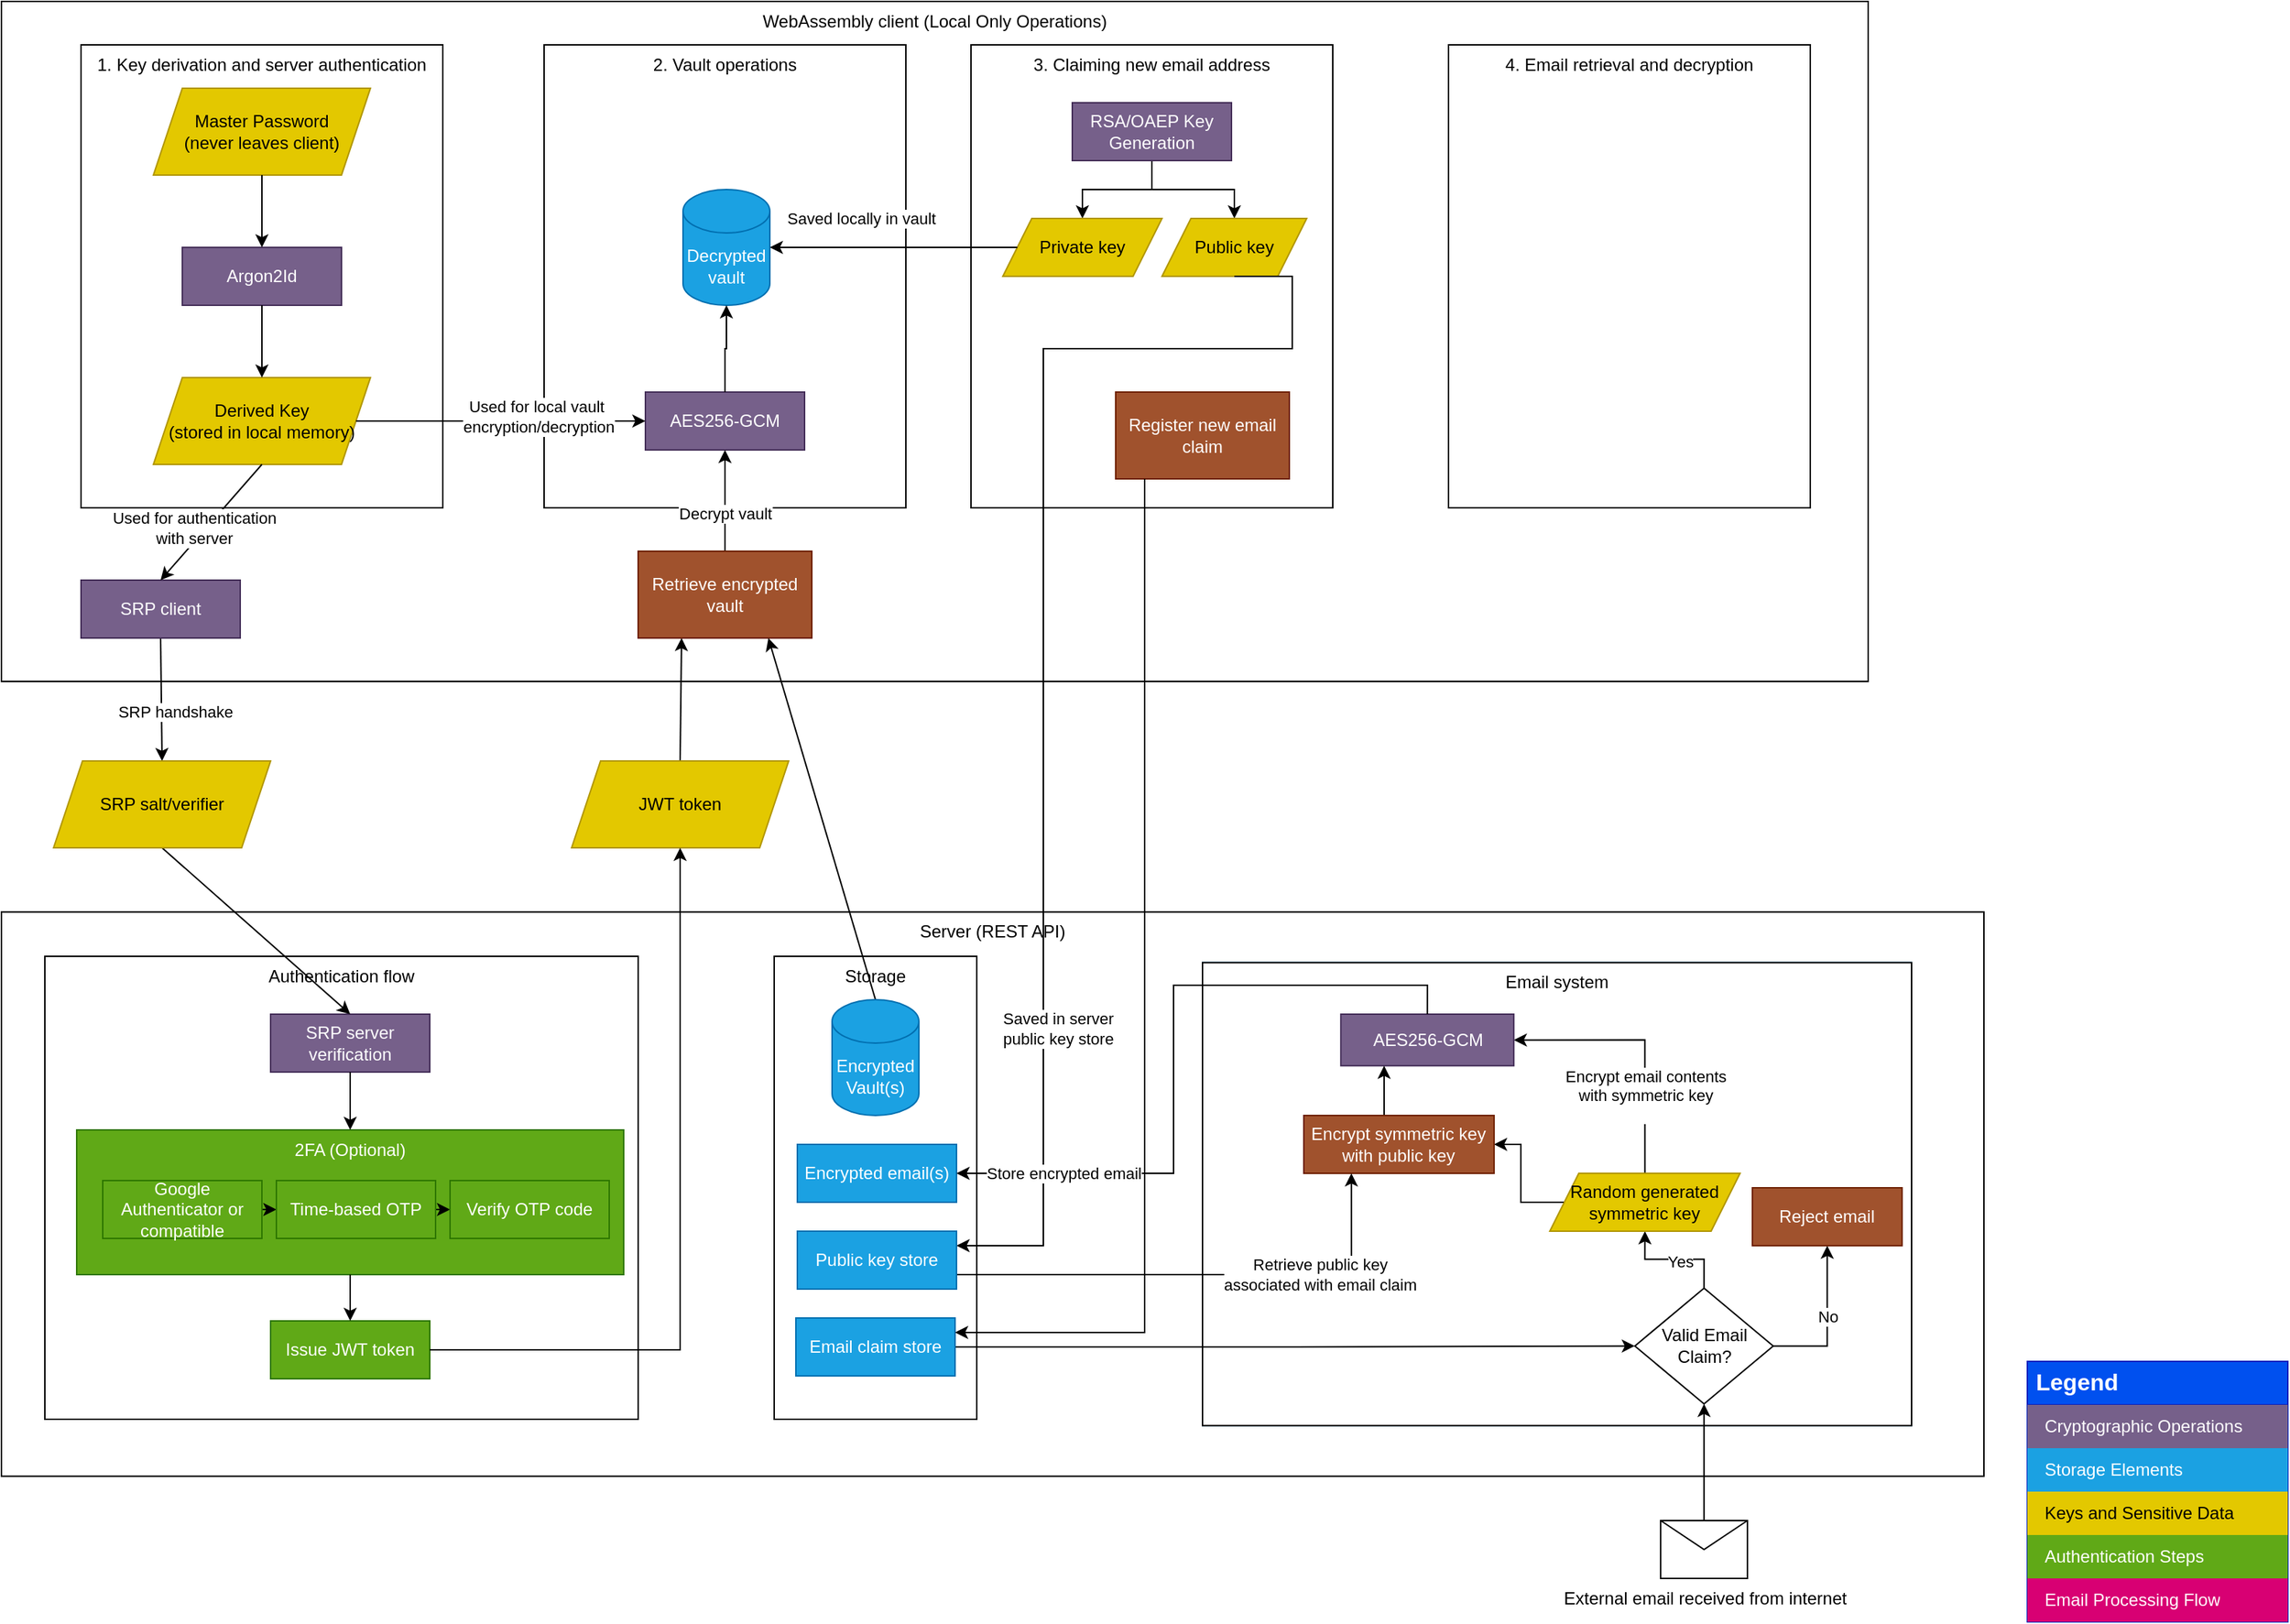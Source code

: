 <mxfile version="24.7.17">
  <diagram name="Page-1" id="ykhTdbPCDOXpVAqZYsCj">
    <mxGraphModel dx="1495" dy="1052" grid="1" gridSize="10" guides="1" tooltips="1" connect="1" arrows="1" fold="1" page="1" pageScale="1" pageWidth="1654" pageHeight="1169" math="0" shadow="0">
      <root>
        <mxCell id="0" />
        <mxCell id="1" parent="0" />
        <mxCell id="6F2B19X3ZkVbRV3rCgbW-15" value="WebAssembly client (Local Only Operations)" style="rounded=0;whiteSpace=wrap;html=1;verticalAlign=top;" vertex="1" parent="1">
          <mxGeometry x="40" y="30" width="1290" height="470" as="geometry" />
        </mxCell>
        <mxCell id="6F2B19X3ZkVbRV3rCgbW-63" value="2. Vault operations" style="rounded=0;whiteSpace=wrap;html=1;verticalAlign=top;" vertex="1" parent="1">
          <mxGeometry x="415" y="60" width="250" height="320" as="geometry" />
        </mxCell>
        <mxCell id="6F2B19X3ZkVbRV3rCgbW-1" value="Legend" style="shape=table;startSize=30;container=1;collapsible=0;childLayout=tableLayout;fontSize=16;align=left;verticalAlign=top;fillColor=#0050ef;strokeColor=#001DBC;fontColor=#ffffff;fontStyle=1;spacingLeft=6;spacing=0;resizable=0;" vertex="1" parent="1">
          <mxGeometry x="1440" y="970" width="180" height="180" as="geometry" />
        </mxCell>
        <mxCell id="6F2B19X3ZkVbRV3rCgbW-2" value="" style="shape=tableRow;horizontal=0;startSize=0;swimlaneHead=0;swimlaneBody=0;strokeColor=inherit;top=0;left=0;bottom=0;right=0;collapsible=0;dropTarget=0;fillColor=none;points=[[0,0.5],[1,0.5]];portConstraint=eastwest;fontSize=12;" vertex="1" parent="6F2B19X3ZkVbRV3rCgbW-1">
          <mxGeometry y="30" width="180" height="30" as="geometry" />
        </mxCell>
        <mxCell id="6F2B19X3ZkVbRV3rCgbW-3" value="Cryptographic Operations" style="shape=partialRectangle;html=1;whiteSpace=wrap;connectable=0;strokeColor=#432D57;overflow=hidden;fillColor=#76608a;top=0;left=0;bottom=0;right=0;pointerEvents=1;fontSize=12;align=left;fontColor=#ffffff;spacingLeft=10;spacingRight=4;" vertex="1" parent="6F2B19X3ZkVbRV3rCgbW-2">
          <mxGeometry width="180" height="30" as="geometry">
            <mxRectangle width="180" height="30" as="alternateBounds" />
          </mxGeometry>
        </mxCell>
        <mxCell id="6F2B19X3ZkVbRV3rCgbW-4" value="" style="shape=tableRow;horizontal=0;startSize=0;swimlaneHead=0;swimlaneBody=0;strokeColor=#10739e;top=0;left=0;bottom=0;right=0;collapsible=0;dropTarget=0;fillColor=#b1ddf0;points=[[0,0.5],[1,0.5]];portConstraint=eastwest;fontSize=12;" vertex="1" parent="6F2B19X3ZkVbRV3rCgbW-1">
          <mxGeometry y="60" width="180" height="30" as="geometry" />
        </mxCell>
        <mxCell id="6F2B19X3ZkVbRV3rCgbW-5" value="Storage Elements" style="shape=partialRectangle;html=1;whiteSpace=wrap;connectable=0;strokeColor=#006EAF;overflow=hidden;fillColor=#1ba1e2;top=0;left=0;bottom=0;right=0;pointerEvents=1;fontSize=12;align=left;spacingLeft=10;spacingRight=4;fontColor=#ffffff;" vertex="1" parent="6F2B19X3ZkVbRV3rCgbW-4">
          <mxGeometry width="180" height="30" as="geometry">
            <mxRectangle width="180" height="30" as="alternateBounds" />
          </mxGeometry>
        </mxCell>
        <mxCell id="6F2B19X3ZkVbRV3rCgbW-6" value="" style="shape=tableRow;horizontal=0;startSize=0;swimlaneHead=0;swimlaneBody=0;strokeColor=#B09500;top=0;left=0;bottom=0;right=0;collapsible=0;dropTarget=0;fillColor=#e3c800;points=[[0,0.5],[1,0.5]];portConstraint=eastwest;fontSize=12;fontColor=#000000;" vertex="1" parent="6F2B19X3ZkVbRV3rCgbW-1">
          <mxGeometry y="90" width="180" height="30" as="geometry" />
        </mxCell>
        <mxCell id="6F2B19X3ZkVbRV3rCgbW-7" value="Keys and Sensitive Data" style="shape=partialRectangle;html=1;whiteSpace=wrap;connectable=0;strokeColor=#B09500;overflow=hidden;fillColor=#e3c800;top=0;left=0;bottom=0;right=0;pointerEvents=1;fontSize=12;align=left;fontColor=#000000;spacingLeft=10;spacingRight=4;" vertex="1" parent="6F2B19X3ZkVbRV3rCgbW-6">
          <mxGeometry width="180" height="30" as="geometry">
            <mxRectangle width="180" height="30" as="alternateBounds" />
          </mxGeometry>
        </mxCell>
        <mxCell id="6F2B19X3ZkVbRV3rCgbW-10" value="" style="shape=tableRow;horizontal=0;startSize=0;swimlaneHead=0;swimlaneBody=0;strokeColor=inherit;top=0;left=0;bottom=0;right=0;collapsible=0;dropTarget=0;fillColor=none;points=[[0,0.5],[1,0.5]];portConstraint=eastwest;fontSize=12;" vertex="1" parent="6F2B19X3ZkVbRV3rCgbW-1">
          <mxGeometry y="120" width="180" height="30" as="geometry" />
        </mxCell>
        <mxCell id="6F2B19X3ZkVbRV3rCgbW-11" value="Authentication Steps" style="shape=partialRectangle;html=1;whiteSpace=wrap;connectable=0;strokeColor=#2D7600;overflow=hidden;fillColor=#60a917;top=0;left=0;bottom=0;right=0;pointerEvents=1;fontSize=12;align=left;spacingLeft=10;spacingRight=4;fontColor=#ffffff;" vertex="1" parent="6F2B19X3ZkVbRV3rCgbW-10">
          <mxGeometry width="180" height="30" as="geometry">
            <mxRectangle width="180" height="30" as="alternateBounds" />
          </mxGeometry>
        </mxCell>
        <mxCell id="6F2B19X3ZkVbRV3rCgbW-12" value="" style="shape=tableRow;horizontal=0;startSize=0;swimlaneHead=0;swimlaneBody=0;strokeColor=inherit;top=0;left=0;bottom=0;right=0;collapsible=0;dropTarget=0;fillColor=none;points=[[0,0.5],[1,0.5]];portConstraint=eastwest;fontSize=12;" vertex="1" parent="6F2B19X3ZkVbRV3rCgbW-1">
          <mxGeometry y="150" width="180" height="30" as="geometry" />
        </mxCell>
        <mxCell id="6F2B19X3ZkVbRV3rCgbW-13" value="Email Processing Flow" style="shape=partialRectangle;html=1;whiteSpace=wrap;connectable=0;strokeColor=#A50040;overflow=hidden;fillColor=#d80073;top=0;left=0;bottom=0;right=0;pointerEvents=1;fontSize=12;align=left;fontColor=#ffffff;spacingLeft=10;spacingRight=4;" vertex="1" parent="6F2B19X3ZkVbRV3rCgbW-12">
          <mxGeometry width="180" height="30" as="geometry">
            <mxRectangle width="180" height="30" as="alternateBounds" />
          </mxGeometry>
        </mxCell>
        <mxCell id="6F2B19X3ZkVbRV3rCgbW-32" value="Server (REST API)" style="rounded=0;whiteSpace=wrap;html=1;verticalAlign=top;" vertex="1" parent="1">
          <mxGeometry x="40" y="659.35" width="1370" height="390" as="geometry" />
        </mxCell>
        <mxCell id="6F2B19X3ZkVbRV3rCgbW-43" value="" style="group;fillColor=#76608a;fontColor=#ffffff;strokeColor=#432D57;" vertex="1" connectable="0" parent="1">
          <mxGeometry x="70" y="690" width="410" height="320" as="geometry" />
        </mxCell>
        <mxCell id="6F2B19X3ZkVbRV3rCgbW-33" value="Authentication flow" style="rounded=0;whiteSpace=wrap;html=1;verticalAlign=top;" vertex="1" parent="6F2B19X3ZkVbRV3rCgbW-43">
          <mxGeometry width="410" height="320" as="geometry" />
        </mxCell>
        <mxCell id="6F2B19X3ZkVbRV3rCgbW-34" value="SRP server verification" style="text;html=1;align=center;verticalAlign=middle;whiteSpace=wrap;rounded=0;fillColor=#76608a;strokeColor=#432D57;fontColor=#ffffff;" vertex="1" parent="6F2B19X3ZkVbRV3rCgbW-43">
          <mxGeometry x="156" y="40" width="110" height="40" as="geometry" />
        </mxCell>
        <mxCell id="6F2B19X3ZkVbRV3rCgbW-35" value="2FA (Optional)" style="text;html=1;align=center;verticalAlign=top;whiteSpace=wrap;rounded=0;fillColor=#60a917;strokeColor=#2D7600;fontColor=#ffffff;" vertex="1" parent="6F2B19X3ZkVbRV3rCgbW-43">
          <mxGeometry x="22" y="120" width="378" height="100" as="geometry" />
        </mxCell>
        <mxCell id="6F2B19X3ZkVbRV3rCgbW-81" style="edgeStyle=orthogonalEdgeStyle;rounded=0;orthogonalLoop=1;jettySize=auto;html=1;exitX=1;exitY=0.5;exitDx=0;exitDy=0;entryX=0;entryY=0.5;entryDx=0;entryDy=0;" edge="1" parent="6F2B19X3ZkVbRV3rCgbW-43" source="6F2B19X3ZkVbRV3rCgbW-36" target="6F2B19X3ZkVbRV3rCgbW-37">
          <mxGeometry relative="1" as="geometry" />
        </mxCell>
        <mxCell id="6F2B19X3ZkVbRV3rCgbW-36" value="Google Authenticator or compatible" style="text;html=1;align=center;verticalAlign=middle;whiteSpace=wrap;rounded=0;fillColor=#60a917;strokeColor=#2D7600;fontColor=#ffffff;" vertex="1" parent="6F2B19X3ZkVbRV3rCgbW-43">
          <mxGeometry x="40" y="155" width="110" height="40" as="geometry" />
        </mxCell>
        <mxCell id="6F2B19X3ZkVbRV3rCgbW-82" style="edgeStyle=orthogonalEdgeStyle;rounded=0;orthogonalLoop=1;jettySize=auto;html=1;exitX=1;exitY=0.5;exitDx=0;exitDy=0;entryX=0;entryY=0.5;entryDx=0;entryDy=0;" edge="1" parent="6F2B19X3ZkVbRV3rCgbW-43" source="6F2B19X3ZkVbRV3rCgbW-37" target="6F2B19X3ZkVbRV3rCgbW-38">
          <mxGeometry relative="1" as="geometry" />
        </mxCell>
        <mxCell id="6F2B19X3ZkVbRV3rCgbW-37" value="Time-based OTP" style="text;html=1;align=center;verticalAlign=middle;whiteSpace=wrap;rounded=0;fillColor=#60a917;strokeColor=#2D7600;fontColor=#ffffff;" vertex="1" parent="6F2B19X3ZkVbRV3rCgbW-43">
          <mxGeometry x="160" y="155" width="110" height="40" as="geometry" />
        </mxCell>
        <mxCell id="6F2B19X3ZkVbRV3rCgbW-38" value="Verify OTP code" style="text;html=1;align=center;verticalAlign=middle;whiteSpace=wrap;rounded=0;fillColor=#60a917;strokeColor=#2D7600;fontColor=#ffffff;" vertex="1" parent="6F2B19X3ZkVbRV3rCgbW-43">
          <mxGeometry x="280" y="155" width="110" height="40" as="geometry" />
        </mxCell>
        <mxCell id="6F2B19X3ZkVbRV3rCgbW-39" value="Issue JWT token" style="text;html=1;align=center;verticalAlign=middle;whiteSpace=wrap;rounded=0;fillColor=#60a917;strokeColor=#2D7600;fontColor=#ffffff;" vertex="1" parent="6F2B19X3ZkVbRV3rCgbW-43">
          <mxGeometry x="156" y="252" width="110" height="40" as="geometry" />
        </mxCell>
        <mxCell id="6F2B19X3ZkVbRV3rCgbW-40" value="" style="endArrow=classic;html=1;rounded=0;entryX=0.5;entryY=0;entryDx=0;entryDy=0;exitX=0.5;exitY=1;exitDx=0;exitDy=0;" edge="1" parent="6F2B19X3ZkVbRV3rCgbW-43" source="6F2B19X3ZkVbRV3rCgbW-34" target="6F2B19X3ZkVbRV3rCgbW-35">
          <mxGeometry width="50" height="50" relative="1" as="geometry">
            <mxPoint x="-250" y="440" as="sourcePoint" />
            <mxPoint x="-200" y="390" as="targetPoint" />
          </mxGeometry>
        </mxCell>
        <mxCell id="6F2B19X3ZkVbRV3rCgbW-41" value="" style="endArrow=classic;html=1;rounded=0;entryX=0.5;entryY=0;entryDx=0;entryDy=0;exitX=0.5;exitY=1;exitDx=0;exitDy=0;" edge="1" parent="6F2B19X3ZkVbRV3rCgbW-43" source="6F2B19X3ZkVbRV3rCgbW-35" target="6F2B19X3ZkVbRV3rCgbW-39">
          <mxGeometry width="50" height="50" relative="1" as="geometry">
            <mxPoint x="221" y="100" as="sourcePoint" />
            <mxPoint x="221" y="130" as="targetPoint" />
          </mxGeometry>
        </mxCell>
        <mxCell id="6F2B19X3ZkVbRV3rCgbW-44" value="" style="endArrow=classic;html=1;rounded=0;entryX=0.5;entryY=0;entryDx=0;entryDy=0;exitX=0.5;exitY=1;exitDx=0;exitDy=0;" edge="1" parent="1" source="6F2B19X3ZkVbRV3rCgbW-26" target="6F2B19X3ZkVbRV3rCgbW-66">
          <mxGeometry width="50" height="50" relative="1" as="geometry">
            <mxPoint x="300" y="620" as="sourcePoint" />
            <mxPoint x="350" y="570" as="targetPoint" />
          </mxGeometry>
        </mxCell>
        <mxCell id="6F2B19X3ZkVbRV3rCgbW-45" value="SRP handshake" style="edgeLabel;html=1;align=center;verticalAlign=middle;resizable=0;points=[];" vertex="1" connectable="0" parent="6F2B19X3ZkVbRV3rCgbW-44">
          <mxGeometry x="-0.165" y="1" relative="1" as="geometry">
            <mxPoint x="8" y="15" as="offset" />
          </mxGeometry>
        </mxCell>
        <mxCell id="6F2B19X3ZkVbRV3rCgbW-27" value="AES256-GCM" style="text;html=1;align=center;verticalAlign=middle;whiteSpace=wrap;rounded=0;fillColor=#76608a;fontColor=#ffffff;strokeColor=#432D57;" vertex="1" parent="1">
          <mxGeometry x="485" y="300" width="110" height="40" as="geometry" />
        </mxCell>
        <mxCell id="6F2B19X3ZkVbRV3rCgbW-26" value="SRP client" style="text;html=1;align=center;verticalAlign=middle;whiteSpace=wrap;rounded=0;fillColor=#76608a;fontColor=#ffffff;strokeColor=#432D57;" vertex="1" parent="1">
          <mxGeometry x="95" y="430" width="110" height="40" as="geometry" />
        </mxCell>
        <mxCell id="6F2B19X3ZkVbRV3rCgbW-60" value="1. Key derivation and server authentication" style="rounded=0;whiteSpace=wrap;html=1;verticalAlign=top;" vertex="1" parent="1">
          <mxGeometry x="95" y="60" width="250" height="320" as="geometry" />
        </mxCell>
        <mxCell id="6F2B19X3ZkVbRV3rCgbW-16" value="Master Password &lt;br&gt;(never leaves client)" style="shape=parallelogram;perimeter=parallelogramPerimeter;whiteSpace=wrap;html=1;fixedSize=1;fillColor=#e3c800;fontColor=#000000;strokeColor=#B09500;" vertex="1" parent="1">
          <mxGeometry x="145" y="90" width="150" height="60" as="geometry" />
        </mxCell>
        <mxCell id="6F2B19X3ZkVbRV3rCgbW-20" value="Argon2Id" style="text;html=1;align=center;verticalAlign=middle;whiteSpace=wrap;rounded=0;fillColor=#76608a;fontColor=#ffffff;strokeColor=#432D57;" vertex="1" parent="1">
          <mxGeometry x="165" y="200" width="110" height="40" as="geometry" />
        </mxCell>
        <mxCell id="6F2B19X3ZkVbRV3rCgbW-22" value="" style="endArrow=classic;html=1;rounded=0;exitX=0.5;exitY=1;exitDx=0;exitDy=0;" edge="1" parent="1" source="6F2B19X3ZkVbRV3rCgbW-16" target="6F2B19X3ZkVbRV3rCgbW-20">
          <mxGeometry width="50" height="50" relative="1" as="geometry">
            <mxPoint x="405" y="260" as="sourcePoint" />
            <mxPoint x="455" y="210" as="targetPoint" />
          </mxGeometry>
        </mxCell>
        <mxCell id="6F2B19X3ZkVbRV3rCgbW-23" value="Derived Key &lt;br&gt;(stored in local memory)" style="shape=parallelogram;perimeter=parallelogramPerimeter;whiteSpace=wrap;html=1;fixedSize=1;fillColor=#e3c800;fontColor=#000000;strokeColor=#B09500;" vertex="1" parent="1">
          <mxGeometry x="145" y="290" width="150" height="60" as="geometry" />
        </mxCell>
        <mxCell id="6F2B19X3ZkVbRV3rCgbW-24" value="" style="endArrow=classic;html=1;rounded=0;exitX=0.5;exitY=1;exitDx=0;exitDy=0;entryX=0.5;entryY=0;entryDx=0;entryDy=0;" edge="1" parent="1" source="6F2B19X3ZkVbRV3rCgbW-20" target="6F2B19X3ZkVbRV3rCgbW-23">
          <mxGeometry width="50" height="50" relative="1" as="geometry">
            <mxPoint x="405" y="260" as="sourcePoint" />
            <mxPoint x="455" y="210" as="targetPoint" />
          </mxGeometry>
        </mxCell>
        <mxCell id="6F2B19X3ZkVbRV3rCgbW-29" value="" style="endArrow=none;html=1;rounded=0;entryX=1;entryY=0.5;entryDx=0;entryDy=0;exitX=0;exitY=0.5;exitDx=0;exitDy=0;startArrow=classic;startFill=1;endFill=0;" edge="1" parent="1" source="6F2B19X3ZkVbRV3rCgbW-27" target="6F2B19X3ZkVbRV3rCgbW-23">
          <mxGeometry width="50" height="50" relative="1" as="geometry">
            <mxPoint x="420" y="530" as="sourcePoint" />
            <mxPoint x="470" y="480" as="targetPoint" />
          </mxGeometry>
        </mxCell>
        <mxCell id="6F2B19X3ZkVbRV3rCgbW-31" value="Used for local vault&amp;nbsp;&lt;div&gt;encryption/decryption&lt;/div&gt;" style="edgeLabel;html=1;align=center;verticalAlign=middle;resizable=0;points=[];" vertex="1" connectable="0" parent="6F2B19X3ZkVbRV3rCgbW-29">
          <mxGeometry x="-0.255" y="-3" relative="1" as="geometry">
            <mxPoint as="offset" />
          </mxGeometry>
        </mxCell>
        <mxCell id="6F2B19X3ZkVbRV3rCgbW-28" value="" style="endArrow=classic;html=1;rounded=0;exitX=0.5;exitY=1;exitDx=0;exitDy=0;entryX=0.5;entryY=0;entryDx=0;entryDy=0;curved=1;" edge="1" parent="1" source="6F2B19X3ZkVbRV3rCgbW-23" target="6F2B19X3ZkVbRV3rCgbW-26">
          <mxGeometry width="50" height="50" relative="1" as="geometry">
            <mxPoint x="420" y="530" as="sourcePoint" />
            <mxPoint x="470" y="480" as="targetPoint" />
          </mxGeometry>
        </mxCell>
        <mxCell id="6F2B19X3ZkVbRV3rCgbW-30" value="Used for authentication&lt;br&gt;with server" style="edgeLabel;html=1;align=center;verticalAlign=middle;resizable=0;points=[];" vertex="1" connectable="0" parent="6F2B19X3ZkVbRV3rCgbW-28">
          <mxGeometry x="-0.176" y="2" relative="1" as="geometry">
            <mxPoint x="-20" y="9" as="offset" />
          </mxGeometry>
        </mxCell>
        <mxCell id="6F2B19X3ZkVbRV3rCgbW-69" style="rounded=0;orthogonalLoop=1;jettySize=auto;html=1;exitX=0.5;exitY=0;exitDx=0;exitDy=0;entryX=0.25;entryY=1;entryDx=0;entryDy=0;" edge="1" parent="1" source="6F2B19X3ZkVbRV3rCgbW-58" target="6F2B19X3ZkVbRV3rCgbW-68">
          <mxGeometry relative="1" as="geometry" />
        </mxCell>
        <mxCell id="6F2B19X3ZkVbRV3rCgbW-58" value="JWT token" style="shape=parallelogram;perimeter=parallelogramPerimeter;whiteSpace=wrap;html=1;fixedSize=1;fillColor=#e3c800;fontColor=#000000;strokeColor=#B09500;" vertex="1" parent="1">
          <mxGeometry x="434" y="555" width="150" height="60" as="geometry" />
        </mxCell>
        <mxCell id="6F2B19X3ZkVbRV3rCgbW-59" value="" style="endArrow=classic;html=1;rounded=0;entryX=0.5;entryY=1;entryDx=0;entryDy=0;exitX=1;exitY=0.5;exitDx=0;exitDy=0;edgeStyle=orthogonalEdgeStyle;" edge="1" parent="1" source="6F2B19X3ZkVbRV3rCgbW-39" target="6F2B19X3ZkVbRV3rCgbW-58">
          <mxGeometry width="50" height="50" relative="1" as="geometry">
            <mxPoint x="291" y="920" as="sourcePoint" />
            <mxPoint x="291" y="952" as="targetPoint" />
          </mxGeometry>
        </mxCell>
        <mxCell id="6F2B19X3ZkVbRV3rCgbW-67" style="rounded=0;orthogonalLoop=1;jettySize=auto;html=1;exitX=0.5;exitY=1;exitDx=0;exitDy=0;entryX=0.5;entryY=0;entryDx=0;entryDy=0;" edge="1" parent="1" source="6F2B19X3ZkVbRV3rCgbW-66" target="6F2B19X3ZkVbRV3rCgbW-34">
          <mxGeometry relative="1" as="geometry" />
        </mxCell>
        <mxCell id="6F2B19X3ZkVbRV3rCgbW-66" value="SRP salt/verifier" style="shape=parallelogram;perimeter=parallelogramPerimeter;whiteSpace=wrap;html=1;fixedSize=1;fillColor=#e3c800;fontColor=#000000;strokeColor=#B09500;" vertex="1" parent="1">
          <mxGeometry x="76" y="555" width="150" height="60" as="geometry" />
        </mxCell>
        <mxCell id="6F2B19X3ZkVbRV3rCgbW-72" style="edgeStyle=orthogonalEdgeStyle;rounded=0;orthogonalLoop=1;jettySize=auto;html=1;exitX=0.5;exitY=0;exitDx=0;exitDy=0;entryX=0.5;entryY=1;entryDx=0;entryDy=0;" edge="1" parent="1" source="6F2B19X3ZkVbRV3rCgbW-68" target="6F2B19X3ZkVbRV3rCgbW-27">
          <mxGeometry relative="1" as="geometry" />
        </mxCell>
        <mxCell id="6F2B19X3ZkVbRV3rCgbW-73" value="Decrypt vault" style="edgeLabel;html=1;align=center;verticalAlign=middle;resizable=0;points=[];" vertex="1" connectable="0" parent="6F2B19X3ZkVbRV3rCgbW-72">
          <mxGeometry x="-0.26" relative="1" as="geometry">
            <mxPoint as="offset" />
          </mxGeometry>
        </mxCell>
        <mxCell id="6F2B19X3ZkVbRV3rCgbW-68" value="Retrieve encrypted vault" style="rounded=0;whiteSpace=wrap;html=1;fillColor=#a0522d;fontColor=#ffffff;strokeColor=#6D1F00;" vertex="1" parent="1">
          <mxGeometry x="480" y="410" width="120" height="60" as="geometry" />
        </mxCell>
        <mxCell id="6F2B19X3ZkVbRV3rCgbW-47" value="Storage" style="rounded=0;whiteSpace=wrap;html=1;verticalAlign=top;container=0;" vertex="1" parent="1">
          <mxGeometry x="574" y="690" width="140" height="320" as="geometry" />
        </mxCell>
        <mxCell id="6F2B19X3ZkVbRV3rCgbW-70" style="rounded=0;orthogonalLoop=1;jettySize=auto;html=1;exitX=0.5;exitY=0;exitDx=0;exitDy=0;exitPerimeter=0;entryX=0.75;entryY=1;entryDx=0;entryDy=0;" edge="1" parent="1" source="6F2B19X3ZkVbRV3rCgbW-56" target="6F2B19X3ZkVbRV3rCgbW-68">
          <mxGeometry relative="1" as="geometry" />
        </mxCell>
        <mxCell id="6F2B19X3ZkVbRV3rCgbW-56" value="Encrypted Vault(s)" style="shape=cylinder3;whiteSpace=wrap;html=1;boundedLbl=1;backgroundOutline=1;size=15;fillColor=#1ba1e2;fontColor=#ffffff;strokeColor=#006EAF;container=0;" vertex="1" parent="1">
          <mxGeometry x="614" y="720" width="60" height="80" as="geometry" />
        </mxCell>
        <mxCell id="6F2B19X3ZkVbRV3rCgbW-74" value="Decrypted vault" style="shape=cylinder3;whiteSpace=wrap;html=1;boundedLbl=1;backgroundOutline=1;size=15;fillColor=#1ba1e2;fontColor=#ffffff;strokeColor=#006EAF;container=0;" vertex="1" parent="1">
          <mxGeometry x="511" y="160" width="60" height="80" as="geometry" />
        </mxCell>
        <mxCell id="6F2B19X3ZkVbRV3rCgbW-75" style="edgeStyle=orthogonalEdgeStyle;rounded=0;orthogonalLoop=1;jettySize=auto;html=1;exitX=0.5;exitY=0;exitDx=0;exitDy=0;entryX=0.5;entryY=1;entryDx=0;entryDy=0;entryPerimeter=0;" edge="1" parent="1" source="6F2B19X3ZkVbRV3rCgbW-27" target="6F2B19X3ZkVbRV3rCgbW-74">
          <mxGeometry relative="1" as="geometry" />
        </mxCell>
        <mxCell id="6F2B19X3ZkVbRV3rCgbW-76" value="3. Claiming new email address" style="rounded=0;whiteSpace=wrap;html=1;verticalAlign=top;" vertex="1" parent="1">
          <mxGeometry x="710" y="60" width="250" height="320" as="geometry" />
        </mxCell>
        <mxCell id="6F2B19X3ZkVbRV3rCgbW-83" style="edgeStyle=orthogonalEdgeStyle;rounded=0;orthogonalLoop=1;jettySize=auto;html=1;exitX=0.5;exitY=1;exitDx=0;exitDy=0;entryX=0.5;entryY=0;entryDx=0;entryDy=0;" edge="1" parent="1" source="6F2B19X3ZkVbRV3rCgbW-77" target="6F2B19X3ZkVbRV3rCgbW-79">
          <mxGeometry relative="1" as="geometry" />
        </mxCell>
        <mxCell id="6F2B19X3ZkVbRV3rCgbW-100" style="edgeStyle=orthogonalEdgeStyle;rounded=0;orthogonalLoop=1;jettySize=auto;html=1;exitX=0.5;exitY=1;exitDx=0;exitDy=0;entryX=0.5;entryY=0;entryDx=0;entryDy=0;" edge="1" parent="1" source="6F2B19X3ZkVbRV3rCgbW-77" target="6F2B19X3ZkVbRV3rCgbW-78">
          <mxGeometry relative="1" as="geometry" />
        </mxCell>
        <mxCell id="6F2B19X3ZkVbRV3rCgbW-77" value="RSA/OAEP Key Generation" style="text;html=1;align=center;verticalAlign=middle;whiteSpace=wrap;rounded=0;fillColor=#76608a;fontColor=#ffffff;strokeColor=#432D57;" vertex="1" parent="1">
          <mxGeometry x="780" y="100" width="110" height="40" as="geometry" />
        </mxCell>
        <mxCell id="6F2B19X3ZkVbRV3rCgbW-78" value="Public key" style="shape=parallelogram;perimeter=parallelogramPerimeter;whiteSpace=wrap;html=1;fixedSize=1;fillColor=#e3c800;fontColor=#000000;strokeColor=#B09500;" vertex="1" parent="1">
          <mxGeometry x="842" y="180" width="100" height="40" as="geometry" />
        </mxCell>
        <mxCell id="6F2B19X3ZkVbRV3rCgbW-79" value="Private key" style="shape=parallelogram;perimeter=parallelogramPerimeter;whiteSpace=wrap;html=1;fixedSize=1;fillColor=#e3c800;fontColor=#000000;strokeColor=#B09500;" vertex="1" parent="1">
          <mxGeometry x="732" y="180" width="110" height="40" as="geometry" />
        </mxCell>
        <mxCell id="6F2B19X3ZkVbRV3rCgbW-84" style="edgeStyle=orthogonalEdgeStyle;rounded=0;orthogonalLoop=1;jettySize=auto;html=1;exitX=0;exitY=0.5;exitDx=0;exitDy=0;entryX=1;entryY=0.5;entryDx=0;entryDy=0;entryPerimeter=0;" edge="1" parent="1" source="6F2B19X3ZkVbRV3rCgbW-79" target="6F2B19X3ZkVbRV3rCgbW-74">
          <mxGeometry relative="1" as="geometry" />
        </mxCell>
        <mxCell id="6F2B19X3ZkVbRV3rCgbW-85" value="Saved locally in vault" style="edgeLabel;html=1;align=center;verticalAlign=middle;resizable=0;points=[];" vertex="1" connectable="0" parent="6F2B19X3ZkVbRV3rCgbW-84">
          <mxGeometry x="0.335" y="3" relative="1" as="geometry">
            <mxPoint x="6" y="-23" as="offset" />
          </mxGeometry>
        </mxCell>
        <mxCell id="6F2B19X3ZkVbRV3rCgbW-86" value="" style="group;fillColor=#1ba1e2;fontColor=#ffffff;strokeColor=#006EAF;" vertex="1" connectable="0" parent="1">
          <mxGeometry x="870" y="694.35" width="490" height="320" as="geometry" />
        </mxCell>
        <mxCell id="6F2B19X3ZkVbRV3rCgbW-87" value="Email system" style="rounded=0;whiteSpace=wrap;html=1;verticalAlign=top;" vertex="1" parent="6F2B19X3ZkVbRV3rCgbW-86">
          <mxGeometry width="490" height="320" as="geometry" />
        </mxCell>
        <mxCell id="6F2B19X3ZkVbRV3rCgbW-113" style="edgeStyle=orthogonalEdgeStyle;rounded=0;orthogonalLoop=1;jettySize=auto;html=1;exitX=1;exitY=0.5;exitDx=0;exitDy=0;entryX=0.5;entryY=1;entryDx=0;entryDy=0;" edge="1" parent="6F2B19X3ZkVbRV3rCgbW-86" source="6F2B19X3ZkVbRV3rCgbW-109" target="6F2B19X3ZkVbRV3rCgbW-112">
          <mxGeometry relative="1" as="geometry" />
        </mxCell>
        <mxCell id="6F2B19X3ZkVbRV3rCgbW-114" value="No" style="edgeLabel;html=1;align=center;verticalAlign=middle;resizable=0;points=[];" vertex="1" connectable="0" parent="6F2B19X3ZkVbRV3rCgbW-113">
          <mxGeometry x="-0.145" y="2" relative="1" as="geometry">
            <mxPoint x="2" y="-12" as="offset" />
          </mxGeometry>
        </mxCell>
        <mxCell id="6F2B19X3ZkVbRV3rCgbW-116" style="edgeStyle=orthogonalEdgeStyle;rounded=0;orthogonalLoop=1;jettySize=auto;html=1;exitX=0.5;exitY=0;exitDx=0;exitDy=0;entryX=0.5;entryY=1;entryDx=0;entryDy=0;" edge="1" parent="6F2B19X3ZkVbRV3rCgbW-86" source="6F2B19X3ZkVbRV3rCgbW-109" target="6F2B19X3ZkVbRV3rCgbW-115">
          <mxGeometry relative="1" as="geometry" />
        </mxCell>
        <mxCell id="6F2B19X3ZkVbRV3rCgbW-117" value="Yes" style="edgeLabel;html=1;align=center;verticalAlign=middle;resizable=0;points=[];" vertex="1" connectable="0" parent="6F2B19X3ZkVbRV3rCgbW-116">
          <mxGeometry x="0.363" y="3" relative="1" as="geometry">
            <mxPoint x="18" y="-2" as="offset" />
          </mxGeometry>
        </mxCell>
        <mxCell id="6F2B19X3ZkVbRV3rCgbW-109" value="Valid Email Claim?" style="rhombus;whiteSpace=wrap;html=1;" vertex="1" parent="6F2B19X3ZkVbRV3rCgbW-86">
          <mxGeometry x="298.78" y="225" width="95.61" height="80" as="geometry" />
        </mxCell>
        <mxCell id="6F2B19X3ZkVbRV3rCgbW-112" value="Reject email" style="rounded=0;whiteSpace=wrap;html=1;fillColor=#a0522d;fontColor=#ffffff;strokeColor=#6D1F00;" vertex="1" parent="6F2B19X3ZkVbRV3rCgbW-86">
          <mxGeometry x="380" y="155.65" width="103.41" height="40" as="geometry" />
        </mxCell>
        <mxCell id="6F2B19X3ZkVbRV3rCgbW-120" style="edgeStyle=orthogonalEdgeStyle;rounded=0;orthogonalLoop=1;jettySize=auto;html=1;exitX=0.5;exitY=0;exitDx=0;exitDy=0;entryX=1;entryY=0.5;entryDx=0;entryDy=0;" edge="1" parent="6F2B19X3ZkVbRV3rCgbW-86" source="6F2B19X3ZkVbRV3rCgbW-115" target="6F2B19X3ZkVbRV3rCgbW-121">
          <mxGeometry relative="1" as="geometry">
            <mxPoint x="89.634" y="201.3" as="targetPoint" />
          </mxGeometry>
        </mxCell>
        <mxCell id="6F2B19X3ZkVbRV3rCgbW-125" value="Encrypt email contents &lt;br&gt;with symmetric key &lt;div&gt;&lt;br/&gt;&lt;/div&gt;" style="edgeLabel;html=1;align=center;verticalAlign=middle;resizable=0;points=[];" vertex="1" connectable="0" parent="6F2B19X3ZkVbRV3rCgbW-120">
          <mxGeometry x="-0.417" y="1" relative="1" as="geometry">
            <mxPoint x="1" y="-1" as="offset" />
          </mxGeometry>
        </mxCell>
        <mxCell id="6F2B19X3ZkVbRV3rCgbW-133" style="edgeStyle=orthogonalEdgeStyle;rounded=0;orthogonalLoop=1;jettySize=auto;html=1;exitX=0;exitY=0.5;exitDx=0;exitDy=0;entryX=1;entryY=0.5;entryDx=0;entryDy=0;" edge="1" parent="6F2B19X3ZkVbRV3rCgbW-86" source="6F2B19X3ZkVbRV3rCgbW-115" target="6F2B19X3ZkVbRV3rCgbW-124">
          <mxGeometry relative="1" as="geometry" />
        </mxCell>
        <mxCell id="6F2B19X3ZkVbRV3rCgbW-115" value="Random generated&lt;br&gt;symmetric key" style="shape=parallelogram;perimeter=parallelogramPerimeter;whiteSpace=wrap;html=1;fixedSize=1;fillColor=#e3c800;fontColor=#000000;strokeColor=#B09500;" vertex="1" parent="6F2B19X3ZkVbRV3rCgbW-86">
          <mxGeometry x="239.998" y="145.65" width="131.463" height="40" as="geometry" />
        </mxCell>
        <mxCell id="6F2B19X3ZkVbRV3rCgbW-121" value="AES256-GCM" style="text;html=1;align=center;verticalAlign=middle;whiteSpace=wrap;rounded=0;fillColor=#76608a;fontColor=#ffffff;strokeColor=#432D57;" vertex="1" parent="6F2B19X3ZkVbRV3rCgbW-86">
          <mxGeometry x="95.61" y="35.65" width="119.512" height="35.65" as="geometry" />
        </mxCell>
        <mxCell id="6F2B19X3ZkVbRV3rCgbW-137" style="edgeStyle=orthogonalEdgeStyle;rounded=0;orthogonalLoop=1;jettySize=auto;html=1;exitX=0.5;exitY=0;exitDx=0;exitDy=0;entryX=0.25;entryY=1;entryDx=0;entryDy=0;" edge="1" parent="6F2B19X3ZkVbRV3rCgbW-86" source="6F2B19X3ZkVbRV3rCgbW-124" target="6F2B19X3ZkVbRV3rCgbW-121">
          <mxGeometry relative="1" as="geometry" />
        </mxCell>
        <mxCell id="6F2B19X3ZkVbRV3rCgbW-124" value="Encrypt symmetric key with public key" style="rounded=0;whiteSpace=wrap;html=1;fillColor=#a0522d;fontColor=#ffffff;strokeColor=#6D1F00;" vertex="1" parent="6F2B19X3ZkVbRV3rCgbW-86">
          <mxGeometry x="70.001" y="105.65" width="131.463" height="40" as="geometry" />
        </mxCell>
        <mxCell id="6F2B19X3ZkVbRV3rCgbW-101" style="edgeStyle=orthogonalEdgeStyle;rounded=0;orthogonalLoop=1;jettySize=auto;html=1;exitX=0.5;exitY=1;exitDx=0;exitDy=0;entryX=1;entryY=0.25;entryDx=0;entryDy=0;" edge="1" parent="1" source="6F2B19X3ZkVbRV3rCgbW-78" target="6F2B19X3ZkVbRV3rCgbW-99">
          <mxGeometry relative="1" as="geometry">
            <Array as="points">
              <mxPoint x="932" y="220" />
              <mxPoint x="932" y="270" />
              <mxPoint x="760" y="270" />
              <mxPoint x="760" y="890" />
            </Array>
          </mxGeometry>
        </mxCell>
        <mxCell id="6F2B19X3ZkVbRV3rCgbW-102" value="Saved in server &lt;br&gt;public key store" style="edgeLabel;html=1;align=center;verticalAlign=middle;resizable=0;points=[];" vertex="1" connectable="0" parent="6F2B19X3ZkVbRV3rCgbW-101">
          <mxGeometry x="0.446" y="-2" relative="1" as="geometry">
            <mxPoint x="12" y="51" as="offset" />
          </mxGeometry>
        </mxCell>
        <mxCell id="6F2B19X3ZkVbRV3rCgbW-103" value="Register new email&lt;br&gt;claim" style="rounded=0;whiteSpace=wrap;html=1;fillColor=#a0522d;fontColor=#ffffff;strokeColor=#6D1F00;" vertex="1" parent="1">
          <mxGeometry x="810" y="300" width="120" height="60" as="geometry" />
        </mxCell>
        <mxCell id="6F2B19X3ZkVbRV3rCgbW-140" style="edgeStyle=orthogonalEdgeStyle;rounded=0;orthogonalLoop=1;jettySize=auto;html=1;exitX=1;exitY=0.75;exitDx=0;exitDy=0;entryX=0.25;entryY=1;entryDx=0;entryDy=0;" edge="1" parent="1" source="6F2B19X3ZkVbRV3rCgbW-99" target="6F2B19X3ZkVbRV3rCgbW-124">
          <mxGeometry relative="1" as="geometry" />
        </mxCell>
        <mxCell id="6F2B19X3ZkVbRV3rCgbW-141" value="Retrieve public key&lt;div&gt;associated with email claim&lt;/div&gt;" style="edgeLabel;html=1;align=center;verticalAlign=middle;resizable=0;points=[];" vertex="1" connectable="0" parent="6F2B19X3ZkVbRV3rCgbW-140">
          <mxGeometry x="0.469" relative="1" as="geometry">
            <mxPoint x="-1" as="offset" />
          </mxGeometry>
        </mxCell>
        <mxCell id="6F2B19X3ZkVbRV3rCgbW-99" value="Public key store" style="rounded=0;whiteSpace=wrap;html=1;fillColor=#1ba1e2;strokeColor=#006EAF;fontColor=#ffffff;" vertex="1" parent="1">
          <mxGeometry x="590" y="880" width="110" height="40" as="geometry" />
        </mxCell>
        <mxCell id="6F2B19X3ZkVbRV3rCgbW-138" style="edgeStyle=orthogonalEdgeStyle;rounded=0;orthogonalLoop=1;jettySize=auto;html=1;exitX=1;exitY=0.5;exitDx=0;exitDy=0;entryX=0;entryY=0.5;entryDx=0;entryDy=0;" edge="1" parent="1" source="6F2B19X3ZkVbRV3rCgbW-105" target="6F2B19X3ZkVbRV3rCgbW-109">
          <mxGeometry relative="1" as="geometry" />
        </mxCell>
        <mxCell id="6F2B19X3ZkVbRV3rCgbW-105" value="Email claim store" style="rounded=0;whiteSpace=wrap;html=1;fillColor=#1ba1e2;strokeColor=#006EAF;fontColor=#ffffff;" vertex="1" parent="1">
          <mxGeometry x="589" y="940" width="110" height="40" as="geometry" />
        </mxCell>
        <mxCell id="6F2B19X3ZkVbRV3rCgbW-110" style="edgeStyle=orthogonalEdgeStyle;rounded=0;orthogonalLoop=1;jettySize=auto;html=1;exitX=0.5;exitY=0;exitDx=0;exitDy=0;entryX=0.5;entryY=1;entryDx=0;entryDy=0;" edge="1" parent="1" source="6F2B19X3ZkVbRV3rCgbW-107" target="6F2B19X3ZkVbRV3rCgbW-109">
          <mxGeometry relative="1" as="geometry" />
        </mxCell>
        <mxCell id="6F2B19X3ZkVbRV3rCgbW-107" value="External email received from internet" style="shape=message;html=1;html=1;outlineConnect=0;labelPosition=center;verticalLabelPosition=bottom;align=center;verticalAlign=top;" vertex="1" parent="1">
          <mxGeometry x="1186.59" y="1080" width="60" height="40" as="geometry" />
        </mxCell>
        <mxCell id="6F2B19X3ZkVbRV3rCgbW-106" style="edgeStyle=orthogonalEdgeStyle;rounded=0;orthogonalLoop=1;jettySize=auto;html=1;entryX=1;entryY=0.25;entryDx=0;entryDy=0;" edge="1" parent="1" target="6F2B19X3ZkVbRV3rCgbW-105">
          <mxGeometry relative="1" as="geometry">
            <mxPoint x="830" y="360" as="sourcePoint" />
            <mxPoint x="700" y="920" as="targetPoint" />
            <Array as="points">
              <mxPoint x="830" y="360" />
              <mxPoint x="830" y="950" />
            </Array>
          </mxGeometry>
        </mxCell>
        <mxCell id="6F2B19X3ZkVbRV3rCgbW-123" value="Encrypted email(s)" style="rounded=0;whiteSpace=wrap;html=1;fillColor=#1ba1e2;strokeColor=#006EAF;fontColor=#ffffff;" vertex="1" parent="1">
          <mxGeometry x="590" y="820" width="110" height="40" as="geometry" />
        </mxCell>
        <mxCell id="6F2B19X3ZkVbRV3rCgbW-134" style="edgeStyle=orthogonalEdgeStyle;rounded=0;orthogonalLoop=1;jettySize=auto;html=1;exitX=0.5;exitY=0;exitDx=0;exitDy=0;entryX=1;entryY=0.5;entryDx=0;entryDy=0;" edge="1" parent="1" source="6F2B19X3ZkVbRV3rCgbW-121" target="6F2B19X3ZkVbRV3rCgbW-123">
          <mxGeometry relative="1" as="geometry">
            <Array as="points">
              <mxPoint x="1025" y="710" />
              <mxPoint x="850" y="710" />
              <mxPoint x="850" y="840" />
            </Array>
          </mxGeometry>
        </mxCell>
        <mxCell id="6F2B19X3ZkVbRV3rCgbW-135" value="Store encrypted email" style="edgeLabel;html=1;align=center;verticalAlign=middle;resizable=0;points=[];" vertex="1" connectable="0" parent="6F2B19X3ZkVbRV3rCgbW-134">
          <mxGeometry x="0.686" relative="1" as="geometry">
            <mxPoint x="-1" as="offset" />
          </mxGeometry>
        </mxCell>
        <mxCell id="6F2B19X3ZkVbRV3rCgbW-136" value="4. Email retrieval and decryption" style="rounded=0;whiteSpace=wrap;html=1;verticalAlign=top;" vertex="1" parent="1">
          <mxGeometry x="1040" y="60" width="250" height="320" as="geometry" />
        </mxCell>
      </root>
    </mxGraphModel>
  </diagram>
</mxfile>
